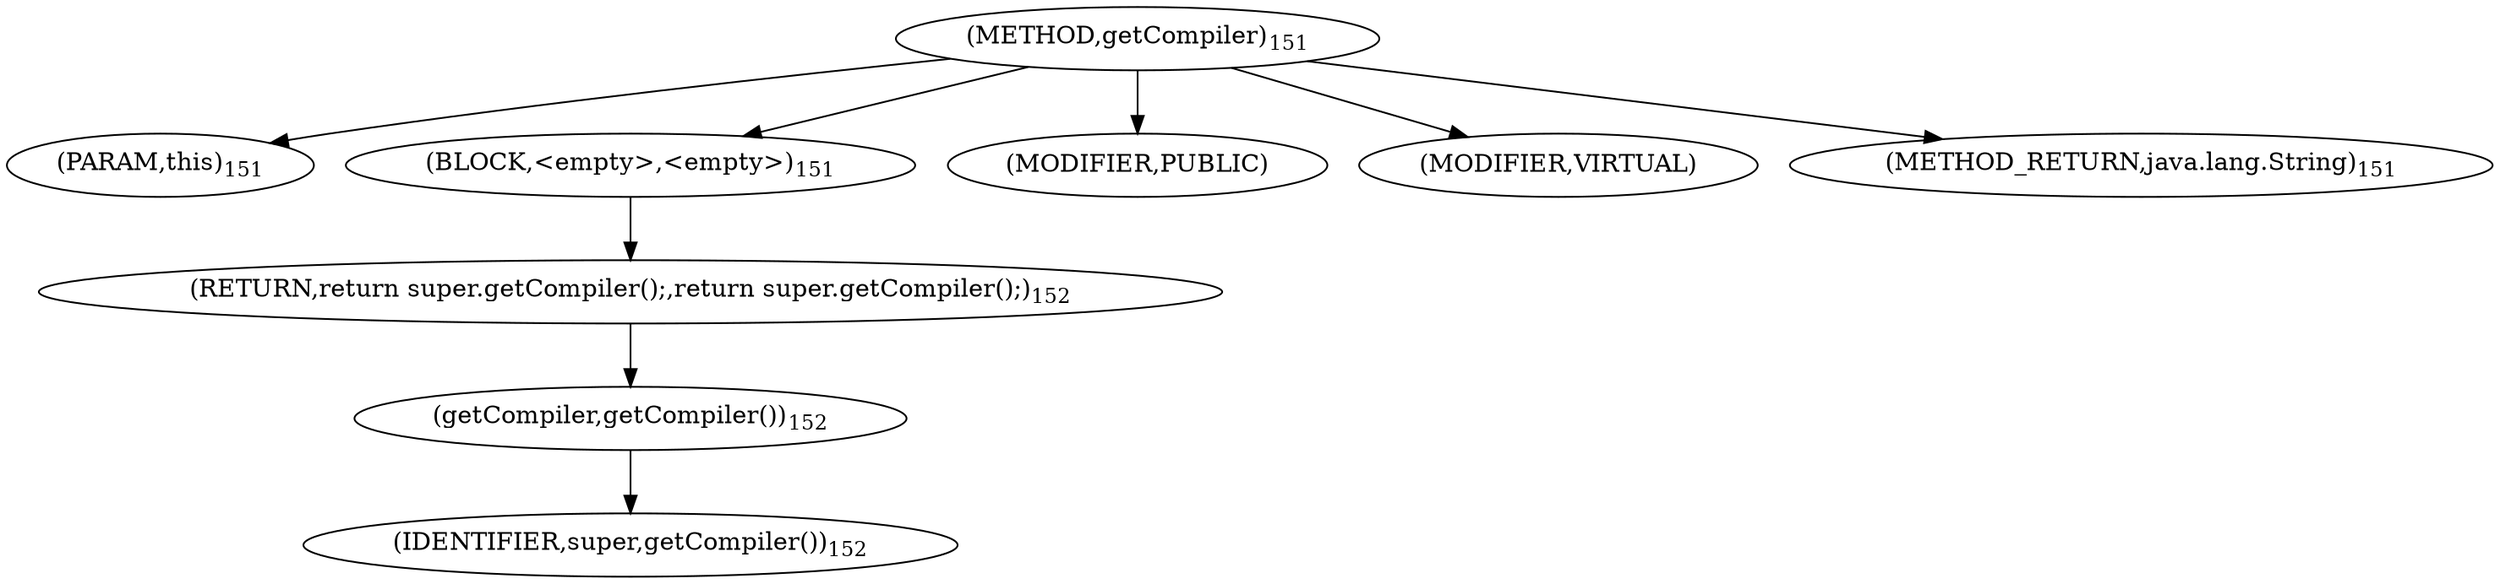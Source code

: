 digraph "getCompiler" {  
"204" [label = <(METHOD,getCompiler)<SUB>151</SUB>> ]
"205" [label = <(PARAM,this)<SUB>151</SUB>> ]
"206" [label = <(BLOCK,&lt;empty&gt;,&lt;empty&gt;)<SUB>151</SUB>> ]
"207" [label = <(RETURN,return super.getCompiler();,return super.getCompiler();)<SUB>152</SUB>> ]
"208" [label = <(getCompiler,getCompiler())<SUB>152</SUB>> ]
"209" [label = <(IDENTIFIER,super,getCompiler())<SUB>152</SUB>> ]
"210" [label = <(MODIFIER,PUBLIC)> ]
"211" [label = <(MODIFIER,VIRTUAL)> ]
"212" [label = <(METHOD_RETURN,java.lang.String)<SUB>151</SUB>> ]
  "204" -> "205" 
  "204" -> "206" 
  "204" -> "210" 
  "204" -> "211" 
  "204" -> "212" 
  "206" -> "207" 
  "207" -> "208" 
  "208" -> "209" 
}
